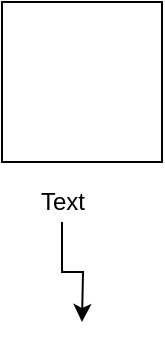 <mxfile version="14.4.8" type="github">
  <diagram id="PqR95bavNHF5fQweTTzk" name="Page-1">
    <mxGraphModel dx="214" dy="334" grid="1" gridSize="10" guides="1" tooltips="1" connect="1" arrows="1" fold="1" page="1" pageScale="1" pageWidth="850" pageHeight="1100" math="0" shadow="0">
      <root>
        <mxCell id="0" />
        <mxCell id="1" parent="0" />
        <mxCell id="yAWf9o8l1GBq03VewTBO-1" value="" style="whiteSpace=wrap;html=1;aspect=fixed;" parent="1" vertex="1">
          <mxGeometry x="290" y="220" width="80" height="80" as="geometry" />
        </mxCell>
        <mxCell id="IJLe1ayRDvkF5_9AcWuo-2" style="edgeStyle=orthogonalEdgeStyle;rounded=0;orthogonalLoop=1;jettySize=auto;html=1;" edge="1" parent="1" source="IJLe1ayRDvkF5_9AcWuo-1">
          <mxGeometry relative="1" as="geometry">
            <mxPoint x="330" y="380" as="targetPoint" />
          </mxGeometry>
        </mxCell>
        <mxCell id="IJLe1ayRDvkF5_9AcWuo-1" value="Text" style="text;html=1;resizable=0;autosize=1;align=center;verticalAlign=middle;points=[];fillColor=none;strokeColor=none;rounded=0;" vertex="1" parent="1">
          <mxGeometry x="300" y="310" width="40" height="20" as="geometry" />
        </mxCell>
      </root>
    </mxGraphModel>
  </diagram>
</mxfile>
